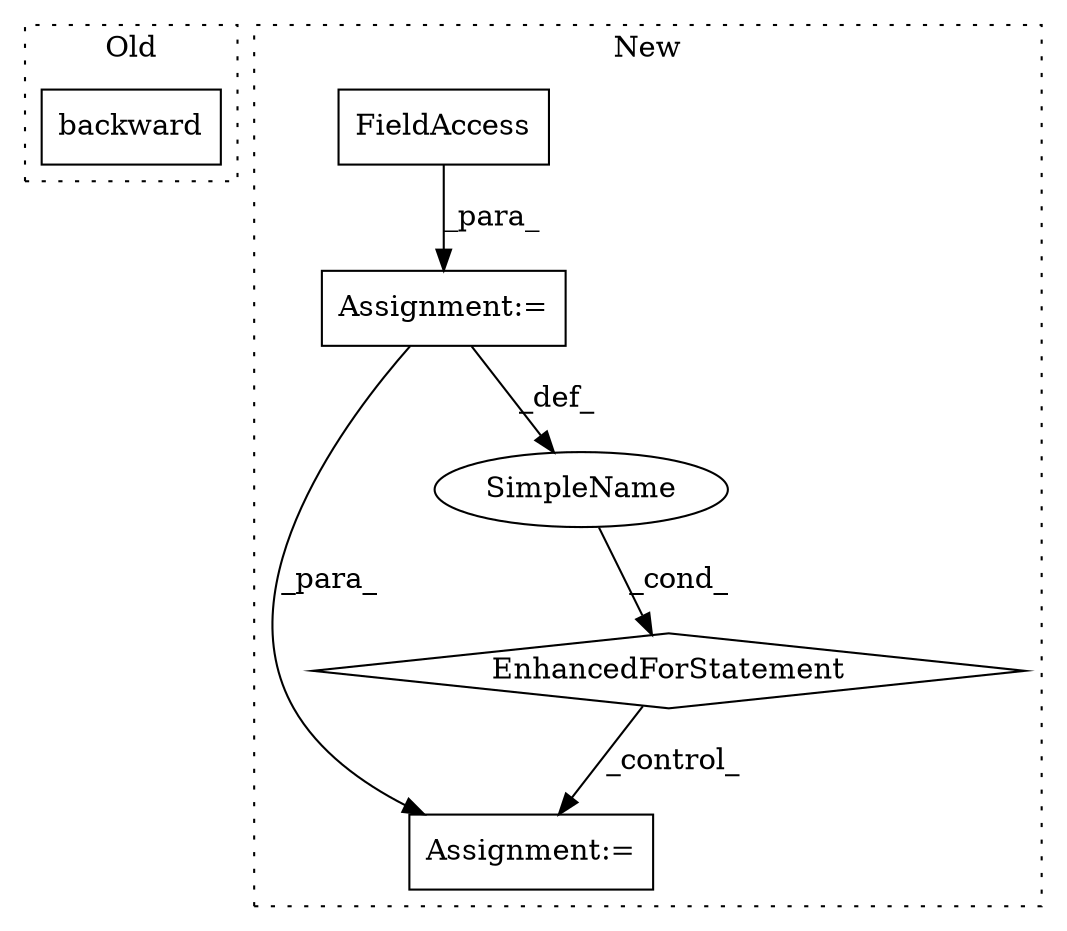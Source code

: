 digraph G {
subgraph cluster0 {
1 [label="backward" a="32" s="6326" l="10" shape="box"];
label = "Old";
style="dotted";
}
subgraph cluster1 {
2 [label="EnhancedForStatement" a="70" s="7493,7588" l="61,2" shape="diamond"];
3 [label="Assignment:=" a="7" s="7493,7588" l="61,2" shape="box"];
4 [label="Assignment:=" a="7" s="7602,7696" l="65,2" shape="box"];
5 [label="FieldAccess" a="22" s="7572" l="16" shape="box"];
6 [label="SimpleName" a="42" s="7558" l="11" shape="ellipse"];
label = "New";
style="dotted";
}
2 -> 4 [label="_control_"];
3 -> 4 [label="_para_"];
3 -> 6 [label="_def_"];
5 -> 3 [label="_para_"];
6 -> 2 [label="_cond_"];
}